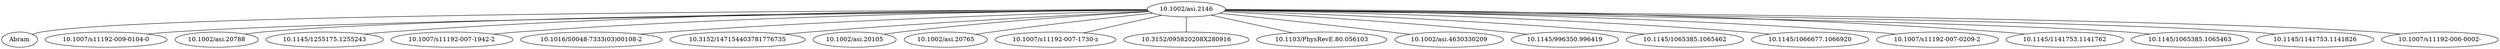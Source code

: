 strict graph mind_map124 {
	"10.1002/asi.2146" -- Abram
	"10.1002/asi.2146" -- "10.1007/s11192-009-0104-0"
	"10.1002/asi.2146" -- "10.1002/asi.20788"
	"10.1002/asi.2146" -- "10.1145/1255175.1255243"
	"10.1002/asi.2146" -- "10.1007/s11192-007-1942-2"
	"10.1002/asi.2146" -- "10.1016/S0048-7333(03)00108-2"
	"10.1002/asi.2146" -- "10.3152/147154403781776735"
	"10.1002/asi.2146" -- "10.1002/asi.20105"
	"10.1002/asi.2146" -- "10.1002/asi.20765"
	"10.1002/asi.2146" -- "10.1007/s11192-007-1730-z"
	"10.1002/asi.2146" -- "10.3152/095820208X280916"
	"10.1002/asi.2146" -- "10.1103/PhysRevE.80.056103"
	"10.1002/asi.2146" -- "10.1002/asi.4630330209"
	"10.1002/asi.2146" -- "10.1145/996350.996419"
	"10.1002/asi.2146" -- "10.1145/1065385.1065462"
	"10.1002/asi.2146" -- "10.1145/1066677.1066920"
	"10.1002/asi.2146" -- "10.1007/s11192-007-0209-2"
	"10.1002/asi.2146" -- "10.1145/1141753.1141762"
	"10.1002/asi.2146" -- "10.1145/1065385.1065463"
	"10.1002/asi.2146" -- "10.1145/1141753.1141826"
	"10.1002/asi.2146" -- "10.1007/s11192-006-0002-"
}
